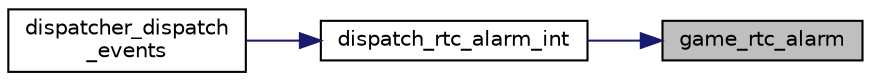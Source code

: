 digraph "game_rtc_alarm"
{
 // LATEX_PDF_SIZE
  edge [fontname="Helvetica",fontsize="10",labelfontname="Helvetica",labelfontsize="10"];
  node [fontname="Helvetica",fontsize="10",shape=record];
  rankdir="RL";
  Node1 [label="game_rtc_alarm",height=0.2,width=0.4,color="black", fillcolor="grey75", style="filled", fontcolor="black",tooltip="Updates the game due to a rtc alarm interrupt."];
  Node1 -> Node2 [dir="back",color="midnightblue",fontsize="10",style="solid",fontname="Helvetica"];
  Node2 [label="dispatch_rtc_alarm_int",height=0.2,width=0.4,color="black", fillcolor="white", style="filled",URL="$group__dispatcher.html#ga2607daafa4b66e729b8aa95ba97f1984",tooltip="Dispatches a rtc alarm interrupt."];
  Node2 -> Node3 [dir="back",color="midnightblue",fontsize="10",style="solid",fontname="Helvetica"];
  Node3 [label="dispatcher_dispatch\l_events",height=0.2,width=0.4,color="black", fillcolor="white", style="filled",URL="$group__dispatcher.html#ga72c911173e2af4fbf960584448f83d8b",tooltip="Dispatches all events currently in the event queue."];
}
